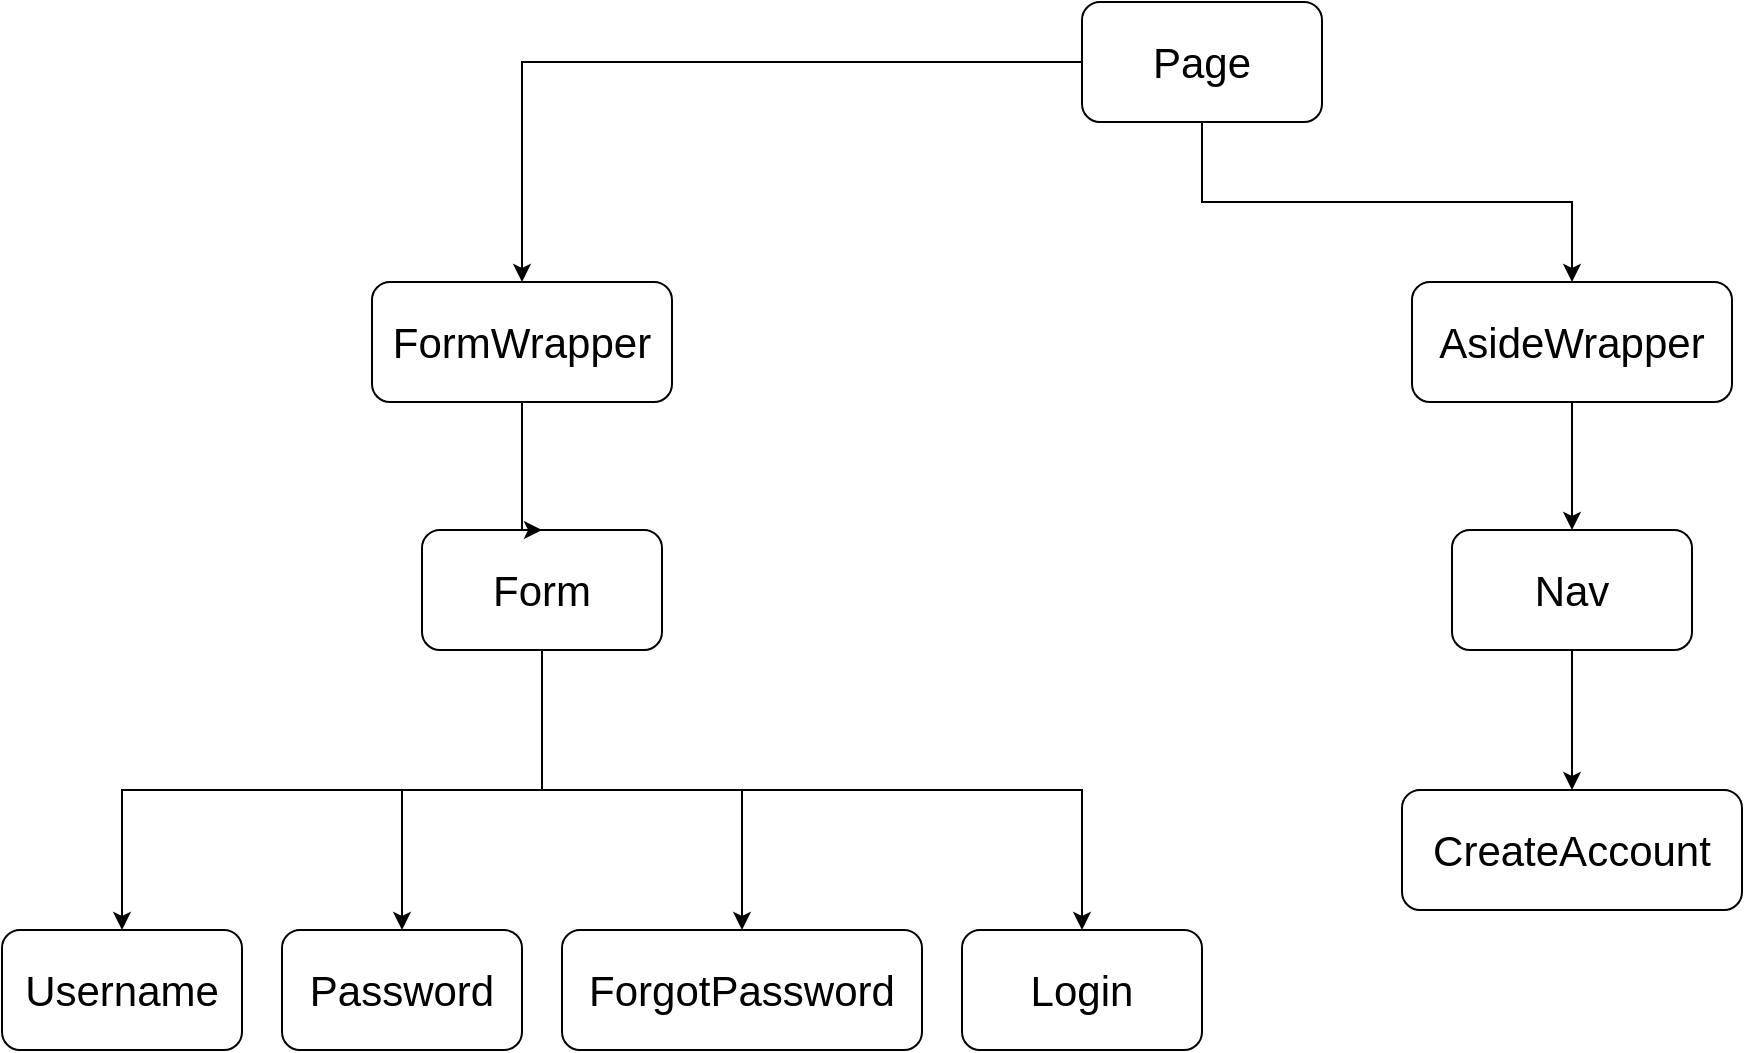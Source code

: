 <mxfile version="13.6.5">
    <diagram id="LS5n8VMjFmVmgUELdEcd" name="Page-1">
        <mxGraphModel dx="1650" dy="1112" grid="1" gridSize="10" guides="1" tooltips="1" connect="1" arrows="1" fold="1" page="1" pageScale="1" pageWidth="1169" pageHeight="827" math="0" shadow="0">
            <root>
                <mxCell id="0"/>
                <mxCell id="1" parent="0"/>
                <mxCell id="11" value="" style="edgeStyle=orthogonalEdgeStyle;rounded=0;orthogonalLoop=1;jettySize=auto;html=1;fontSize=21;" edge="1" parent="1" source="2" target="10">
                    <mxGeometry relative="1" as="geometry">
                        <Array as="points">
                            <mxPoint x="660" y="120"/>
                            <mxPoint x="845" y="120"/>
                        </Array>
                    </mxGeometry>
                </mxCell>
                <mxCell id="12" style="edgeStyle=orthogonalEdgeStyle;rounded=0;orthogonalLoop=1;jettySize=auto;html=1;fontSize=21;" edge="1" parent="1" source="2" target="9">
                    <mxGeometry relative="1" as="geometry"/>
                </mxCell>
                <mxCell id="2" value="Page" style="rounded=1;whiteSpace=wrap;html=1;fontSize=21;" vertex="1" parent="1">
                    <mxGeometry x="600" y="20" width="120" height="60" as="geometry"/>
                </mxCell>
                <mxCell id="15" style="edgeStyle=orthogonalEdgeStyle;rounded=0;orthogonalLoop=1;jettySize=auto;html=1;entryX=0.5;entryY=0;entryDx=0;entryDy=0;fontSize=21;" edge="1" parent="1" source="3" target="6">
                    <mxGeometry relative="1" as="geometry"/>
                </mxCell>
                <mxCell id="20" style="edgeStyle=orthogonalEdgeStyle;rounded=0;orthogonalLoop=1;jettySize=auto;html=1;exitX=0.5;exitY=1;exitDx=0;exitDy=0;entryX=0.5;entryY=0;entryDx=0;entryDy=0;fontSize=21;" edge="1" parent="1" source="3" target="19">
                    <mxGeometry relative="1" as="geometry"/>
                </mxCell>
                <mxCell id="21" style="edgeStyle=orthogonalEdgeStyle;rounded=0;orthogonalLoop=1;jettySize=auto;html=1;fontSize=21;" edge="1" parent="1" source="3" target="7">
                    <mxGeometry relative="1" as="geometry">
                        <Array as="points">
                            <mxPoint x="330" y="414"/>
                            <mxPoint x="600" y="414"/>
                        </Array>
                    </mxGeometry>
                </mxCell>
                <mxCell id="22" style="edgeStyle=orthogonalEdgeStyle;rounded=0;orthogonalLoop=1;jettySize=auto;html=1;fontSize=21;" edge="1" parent="1" source="3">
                    <mxGeometry relative="1" as="geometry">
                        <mxPoint x="120" y="484" as="targetPoint"/>
                        <Array as="points">
                            <mxPoint x="330" y="414"/>
                            <mxPoint x="120" y="414"/>
                        </Array>
                    </mxGeometry>
                </mxCell>
                <mxCell id="3" value="Form" style="rounded=1;whiteSpace=wrap;html=1;fontSize=21;" vertex="1" parent="1">
                    <mxGeometry x="270" y="284" width="120" height="60" as="geometry"/>
                </mxCell>
                <mxCell id="24" style="edgeStyle=orthogonalEdgeStyle;rounded=0;orthogonalLoop=1;jettySize=auto;html=1;entryX=0.5;entryY=0;entryDx=0;entryDy=0;fontSize=21;" edge="1" parent="1" source="4" target="23">
                    <mxGeometry relative="1" as="geometry"/>
                </mxCell>
                <mxCell id="4" value="Nav" style="rounded=1;whiteSpace=wrap;html=1;fontSize=21;" vertex="1" parent="1">
                    <mxGeometry x="785" y="284" width="120" height="60" as="geometry"/>
                </mxCell>
                <mxCell id="5" value="Username" style="rounded=1;whiteSpace=wrap;html=1;fontSize=21;" vertex="1" parent="1">
                    <mxGeometry x="60" y="484" width="120" height="60" as="geometry"/>
                </mxCell>
                <mxCell id="6" value="Password" style="rounded=1;whiteSpace=wrap;html=1;fontSize=21;" vertex="1" parent="1">
                    <mxGeometry x="200" y="484" width="120" height="60" as="geometry"/>
                </mxCell>
                <mxCell id="7" value="Login" style="rounded=1;whiteSpace=wrap;html=1;fontSize=21;" vertex="1" parent="1">
                    <mxGeometry x="540" y="484" width="120" height="60" as="geometry"/>
                </mxCell>
                <mxCell id="13" style="edgeStyle=orthogonalEdgeStyle;rounded=0;orthogonalLoop=1;jettySize=auto;html=1;entryX=0.5;entryY=0;entryDx=0;entryDy=0;fontSize=21;" edge="1" parent="1" source="9" target="3">
                    <mxGeometry relative="1" as="geometry">
                        <Array as="points">
                            <mxPoint x="320" y="230"/>
                            <mxPoint x="320" y="230"/>
                        </Array>
                    </mxGeometry>
                </mxCell>
                <mxCell id="9" value="FormWrapper" style="rounded=1;whiteSpace=wrap;html=1;fontSize=21;" vertex="1" parent="1">
                    <mxGeometry x="245" y="160" width="150" height="60" as="geometry"/>
                </mxCell>
                <mxCell id="17" style="edgeStyle=orthogonalEdgeStyle;rounded=0;orthogonalLoop=1;jettySize=auto;html=1;entryX=0.5;entryY=0;entryDx=0;entryDy=0;fontSize=21;" edge="1" parent="1" source="10" target="4">
                    <mxGeometry relative="1" as="geometry"/>
                </mxCell>
                <mxCell id="10" value="AsideWrapper" style="rounded=1;whiteSpace=wrap;html=1;fontSize=21;" vertex="1" parent="1">
                    <mxGeometry x="765" y="160" width="160" height="60" as="geometry"/>
                </mxCell>
                <mxCell id="19" value="ForgotPassword" style="rounded=1;whiteSpace=wrap;html=1;fontSize=21;" vertex="1" parent="1">
                    <mxGeometry x="340" y="484" width="180" height="60" as="geometry"/>
                </mxCell>
                <mxCell id="23" value="CreateAccount" style="rounded=1;whiteSpace=wrap;html=1;fontSize=21;" vertex="1" parent="1">
                    <mxGeometry x="760" y="414" width="170" height="60" as="geometry"/>
                </mxCell>
            </root>
        </mxGraphModel>
    </diagram>
</mxfile>